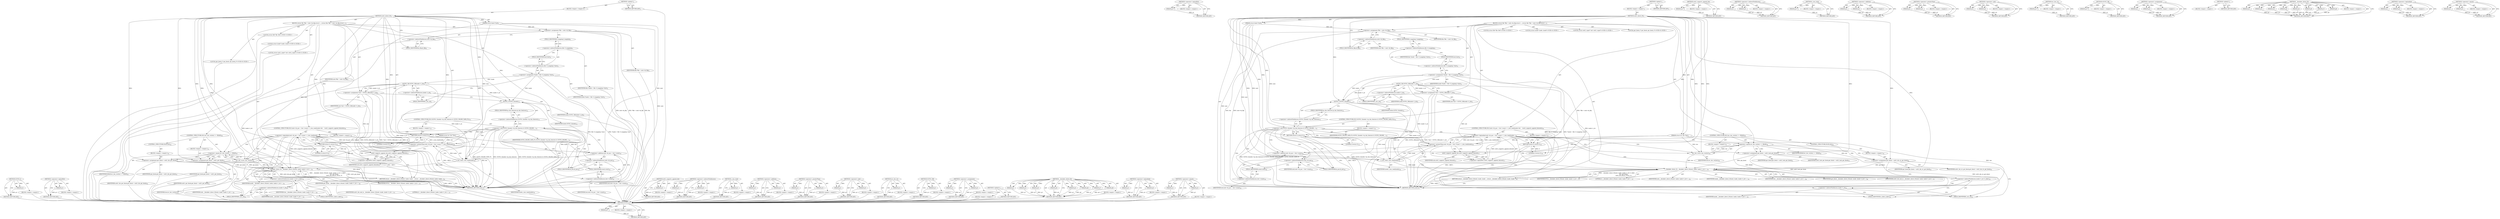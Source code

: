 digraph "&lt;operator&gt;.equals" {
vulnerable_140 [label=<(METHOD,OCFS2_I)>];
vulnerable_141 [label=<(PARAM,p1)>];
vulnerable_142 [label=<(BLOCK,&lt;empty&gt;,&lt;empty&gt;)>];
vulnerable_143 [label=<(METHOD_RETURN,ANY)>];
vulnerable_163 [label=<(METHOD,&lt;operator&gt;.logicalNot)>];
vulnerable_164 [label=<(PARAM,p1)>];
vulnerable_165 [label=<(BLOCK,&lt;empty&gt;,&lt;empty&gt;)>];
vulnerable_166 [label=<(METHOD_RETURN,ANY)>];
vulnerable_6 [label=<(METHOD,&lt;global&gt;)<SUB>1</SUB>>];
vulnerable_7 [label=<(BLOCK,&lt;empty&gt;,&lt;empty&gt;)<SUB>1</SUB>>];
vulnerable_8 [label=<(METHOD,ocfs2_direct_IO)<SUB>1</SUB>>];
vulnerable_9 [label=<(PARAM,struct kiocb *iocb)<SUB>1</SUB>>];
vulnerable_10 [label=<(PARAM,struct iov_iter *iter)<SUB>1</SUB>>];
vulnerable_11 [label=<(BLOCK,{
	struct file *file = iocb-&gt;ki_filp;
	struct i...,{
	struct file *file = iocb-&gt;ki_filp;
	struct i...)<SUB>2</SUB>>];
vulnerable_12 [label="<(LOCAL,struct file* file: file*)<SUB>3</SUB>>"];
vulnerable_13 [label=<(&lt;operator&gt;.assignment,*file = iocb-&gt;ki_filp)<SUB>3</SUB>>];
vulnerable_14 [label=<(IDENTIFIER,file,*file = iocb-&gt;ki_filp)<SUB>3</SUB>>];
vulnerable_15 [label=<(&lt;operator&gt;.indirectFieldAccess,iocb-&gt;ki_filp)<SUB>3</SUB>>];
vulnerable_16 [label=<(IDENTIFIER,iocb,*file = iocb-&gt;ki_filp)<SUB>3</SUB>>];
vulnerable_17 [label=<(FIELD_IDENTIFIER,ki_filp,ki_filp)<SUB>3</SUB>>];
vulnerable_18 [label="<(LOCAL,struct inode* inode: inode*)<SUB>4</SUB>>"];
vulnerable_19 [label=<(&lt;operator&gt;.assignment,*inode = file-&gt;f_mapping-&gt;host)<SUB>4</SUB>>];
vulnerable_20 [label=<(IDENTIFIER,inode,*inode = file-&gt;f_mapping-&gt;host)<SUB>4</SUB>>];
vulnerable_21 [label=<(&lt;operator&gt;.indirectFieldAccess,file-&gt;f_mapping-&gt;host)<SUB>4</SUB>>];
vulnerable_22 [label=<(&lt;operator&gt;.indirectFieldAccess,file-&gt;f_mapping)<SUB>4</SUB>>];
vulnerable_23 [label=<(IDENTIFIER,file,*inode = file-&gt;f_mapping-&gt;host)<SUB>4</SUB>>];
vulnerable_24 [label=<(FIELD_IDENTIFIER,f_mapping,f_mapping)<SUB>4</SUB>>];
vulnerable_25 [label=<(FIELD_IDENTIFIER,host,host)<SUB>4</SUB>>];
vulnerable_26 [label="<(LOCAL,struct ocfs2_super* osb: ocfs2_super*)<SUB>5</SUB>>"];
vulnerable_27 [label=<(&lt;operator&gt;.assignment,*osb = OCFS2_SB(inode-&gt;i_sb))<SUB>5</SUB>>];
vulnerable_28 [label=<(IDENTIFIER,osb,*osb = OCFS2_SB(inode-&gt;i_sb))<SUB>5</SUB>>];
vulnerable_29 [label=<(OCFS2_SB,OCFS2_SB(inode-&gt;i_sb))<SUB>5</SUB>>];
vulnerable_30 [label=<(&lt;operator&gt;.indirectFieldAccess,inode-&gt;i_sb)<SUB>5</SUB>>];
vulnerable_31 [label=<(IDENTIFIER,inode,OCFS2_SB(inode-&gt;i_sb))<SUB>5</SUB>>];
vulnerable_32 [label=<(FIELD_IDENTIFIER,i_sb,i_sb)<SUB>5</SUB>>];
vulnerable_33 [label="<(LOCAL,get_block_t* get_block: get_block_t*)<SUB>6</SUB>>"];
vulnerable_34 [label=<(CONTROL_STRUCTURE,IF,if (OCFS2_I(inode)-&gt;ip_dyn_features &amp; OCFS2_INLINE_DATA_FL))<SUB>12</SUB>>];
vulnerable_35 [label=<(&lt;operator&gt;.and,OCFS2_I(inode)-&gt;ip_dyn_features &amp; OCFS2_INLINE_...)<SUB>12</SUB>>];
vulnerable_36 [label=<(&lt;operator&gt;.indirectFieldAccess,OCFS2_I(inode)-&gt;ip_dyn_features)<SUB>12</SUB>>];
vulnerable_37 [label=<(OCFS2_I,OCFS2_I(inode))<SUB>12</SUB>>];
vulnerable_38 [label=<(IDENTIFIER,inode,OCFS2_I(inode))<SUB>12</SUB>>];
vulnerable_39 [label=<(FIELD_IDENTIFIER,ip_dyn_features,ip_dyn_features)<SUB>12</SUB>>];
vulnerable_40 [label=<(IDENTIFIER,OCFS2_INLINE_DATA_FL,OCFS2_I(inode)-&gt;ip_dyn_features &amp; OCFS2_INLINE_...)<SUB>12</SUB>>];
vulnerable_41 [label=<(BLOCK,&lt;empty&gt;,&lt;empty&gt;)<SUB>13</SUB>>];
vulnerable_42 [label=<(RETURN,return 0;,return 0;)<SUB>13</SUB>>];
vulnerable_43 [label=<(LITERAL,0,return 0;)<SUB>13</SUB>>];
vulnerable_44 [label=<(CONTROL_STRUCTURE,IF,if (iocb-&gt;ki_pos + iter-&gt;count &gt; i_size_read(inode) &amp;&amp;
	    !ocfs2_supports_append_dio(osb)))<SUB>16</SUB>>];
vulnerable_45 [label=<(&lt;operator&gt;.logicalAnd,iocb-&gt;ki_pos + iter-&gt;count &gt; i_size_read(inode)...)<SUB>16</SUB>>];
vulnerable_46 [label=<(&lt;operator&gt;.greaterThan,iocb-&gt;ki_pos + iter-&gt;count &gt; i_size_read(inode))<SUB>16</SUB>>];
vulnerable_47 [label=<(&lt;operator&gt;.addition,iocb-&gt;ki_pos + iter-&gt;count)<SUB>16</SUB>>];
vulnerable_48 [label=<(&lt;operator&gt;.indirectFieldAccess,iocb-&gt;ki_pos)<SUB>16</SUB>>];
vulnerable_49 [label=<(IDENTIFIER,iocb,iocb-&gt;ki_pos + iter-&gt;count)<SUB>16</SUB>>];
vulnerable_50 [label=<(FIELD_IDENTIFIER,ki_pos,ki_pos)<SUB>16</SUB>>];
vulnerable_51 [label=<(&lt;operator&gt;.indirectFieldAccess,iter-&gt;count)<SUB>16</SUB>>];
vulnerable_52 [label=<(IDENTIFIER,iter,iocb-&gt;ki_pos + iter-&gt;count)<SUB>16</SUB>>];
vulnerable_53 [label=<(FIELD_IDENTIFIER,count,count)<SUB>16</SUB>>];
vulnerable_54 [label=<(i_size_read,i_size_read(inode))<SUB>16</SUB>>];
vulnerable_55 [label=<(IDENTIFIER,inode,i_size_read(inode))<SUB>16</SUB>>];
vulnerable_56 [label=<(&lt;operator&gt;.logicalNot,!ocfs2_supports_append_dio(osb))<SUB>17</SUB>>];
vulnerable_57 [label=<(ocfs2_supports_append_dio,ocfs2_supports_append_dio(osb))<SUB>17</SUB>>];
vulnerable_58 [label=<(IDENTIFIER,osb,ocfs2_supports_append_dio(osb))<SUB>17</SUB>>];
vulnerable_59 [label=<(BLOCK,&lt;empty&gt;,&lt;empty&gt;)<SUB>18</SUB>>];
vulnerable_60 [label=<(RETURN,return 0;,return 0;)<SUB>18</SUB>>];
vulnerable_61 [label=<(LITERAL,0,return 0;)<SUB>18</SUB>>];
vulnerable_62 [label=<(CONTROL_STRUCTURE,IF,if (iov_iter_rw(iter) == READ))<SUB>20</SUB>>];
vulnerable_63 [label=<(&lt;operator&gt;.equals,iov_iter_rw(iter) == READ)<SUB>20</SUB>>];
vulnerable_64 [label=<(iov_iter_rw,iov_iter_rw(iter))<SUB>20</SUB>>];
vulnerable_65 [label=<(IDENTIFIER,iter,iov_iter_rw(iter))<SUB>20</SUB>>];
vulnerable_66 [label=<(IDENTIFIER,READ,iov_iter_rw(iter) == READ)<SUB>20</SUB>>];
vulnerable_67 [label=<(BLOCK,&lt;empty&gt;,&lt;empty&gt;)<SUB>21</SUB>>];
vulnerable_68 [label=<(&lt;operator&gt;.assignment,get_block = ocfs2_get_block)<SUB>21</SUB>>];
vulnerable_69 [label=<(IDENTIFIER,get_block,get_block = ocfs2_get_block)<SUB>21</SUB>>];
vulnerable_70 [label=<(IDENTIFIER,ocfs2_get_block,get_block = ocfs2_get_block)<SUB>21</SUB>>];
vulnerable_71 [label=<(CONTROL_STRUCTURE,ELSE,else)<SUB>23</SUB>>];
vulnerable_72 [label=<(BLOCK,&lt;empty&gt;,&lt;empty&gt;)<SUB>23</SUB>>];
vulnerable_73 [label=<(&lt;operator&gt;.assignment,get_block = ocfs2_dio_get_block)<SUB>23</SUB>>];
vulnerable_74 [label=<(IDENTIFIER,get_block,get_block = ocfs2_dio_get_block)<SUB>23</SUB>>];
vulnerable_75 [label=<(IDENTIFIER,ocfs2_dio_get_block,get_block = ocfs2_dio_get_block)<SUB>23</SUB>>];
vulnerable_76 [label=<(RETURN,return __blockdev_direct_IO(iocb, inode, inode-...,return __blockdev_direct_IO(iocb, inode, inode-...)<SUB>25</SUB>>];
vulnerable_77 [label=<(__blockdev_direct_IO,__blockdev_direct_IO(iocb, inode, inode-&gt;i_sb-&gt;...)<SUB>25</SUB>>];
vulnerable_78 [label=<(IDENTIFIER,iocb,__blockdev_direct_IO(iocb, inode, inode-&gt;i_sb-&gt;...)<SUB>25</SUB>>];
vulnerable_79 [label=<(IDENTIFIER,inode,__blockdev_direct_IO(iocb, inode, inode-&gt;i_sb-&gt;...)<SUB>25</SUB>>];
vulnerable_80 [label=<(&lt;operator&gt;.indirectFieldAccess,inode-&gt;i_sb-&gt;s_bdev)<SUB>25</SUB>>];
vulnerable_81 [label=<(&lt;operator&gt;.indirectFieldAccess,inode-&gt;i_sb)<SUB>25</SUB>>];
vulnerable_82 [label=<(IDENTIFIER,inode,__blockdev_direct_IO(iocb, inode, inode-&gt;i_sb-&gt;...)<SUB>25</SUB>>];
vulnerable_83 [label=<(FIELD_IDENTIFIER,i_sb,i_sb)<SUB>25</SUB>>];
vulnerable_84 [label=<(FIELD_IDENTIFIER,s_bdev,s_bdev)<SUB>25</SUB>>];
vulnerable_85 [label=<(IDENTIFIER,iter,__blockdev_direct_IO(iocb, inode, inode-&gt;i_sb-&gt;...)<SUB>26</SUB>>];
vulnerable_86 [label=<(IDENTIFIER,get_block,__blockdev_direct_IO(iocb, inode, inode-&gt;i_sb-&gt;...)<SUB>26</SUB>>];
vulnerable_87 [label=<(IDENTIFIER,ocfs2_dio_end_io,__blockdev_direct_IO(iocb, inode, inode-&gt;i_sb-&gt;...)<SUB>27</SUB>>];
vulnerable_88 [label=<(IDENTIFIER,NULL,__blockdev_direct_IO(iocb, inode, inode-&gt;i_sb-&gt;...)<SUB>27</SUB>>];
vulnerable_89 [label=<(LITERAL,0,__blockdev_direct_IO(iocb, inode, inode-&gt;i_sb-&gt;...)<SUB>27</SUB>>];
vulnerable_90 [label=<(METHOD_RETURN,ssize_t)<SUB>1</SUB>>];
vulnerable_92 [label=<(METHOD_RETURN,ANY)<SUB>1</SUB>>];
vulnerable_167 [label=<(METHOD,ocfs2_supports_append_dio)>];
vulnerable_168 [label=<(PARAM,p1)>];
vulnerable_169 [label=<(BLOCK,&lt;empty&gt;,&lt;empty&gt;)>];
vulnerable_170 [label=<(METHOD_RETURN,ANY)>];
vulnerable_126 [label=<(METHOD,&lt;operator&gt;.indirectFieldAccess)>];
vulnerable_127 [label=<(PARAM,p1)>];
vulnerable_128 [label=<(PARAM,p2)>];
vulnerable_129 [label=<(BLOCK,&lt;empty&gt;,&lt;empty&gt;)>];
vulnerable_130 [label=<(METHOD_RETURN,ANY)>];
vulnerable_159 [label=<(METHOD,i_size_read)>];
vulnerable_160 [label=<(PARAM,p1)>];
vulnerable_161 [label=<(BLOCK,&lt;empty&gt;,&lt;empty&gt;)>];
vulnerable_162 [label=<(METHOD_RETURN,ANY)>];
vulnerable_154 [label=<(METHOD,&lt;operator&gt;.addition)>];
vulnerable_155 [label=<(PARAM,p1)>];
vulnerable_156 [label=<(PARAM,p2)>];
vulnerable_157 [label=<(BLOCK,&lt;empty&gt;,&lt;empty&gt;)>];
vulnerable_158 [label=<(METHOD_RETURN,ANY)>];
vulnerable_149 [label=<(METHOD,&lt;operator&gt;.greaterThan)>];
vulnerable_150 [label=<(PARAM,p1)>];
vulnerable_151 [label=<(PARAM,p2)>];
vulnerable_152 [label=<(BLOCK,&lt;empty&gt;,&lt;empty&gt;)>];
vulnerable_153 [label=<(METHOD_RETURN,ANY)>];
vulnerable_135 [label=<(METHOD,&lt;operator&gt;.and)>];
vulnerable_136 [label=<(PARAM,p1)>];
vulnerable_137 [label=<(PARAM,p2)>];
vulnerable_138 [label=<(BLOCK,&lt;empty&gt;,&lt;empty&gt;)>];
vulnerable_139 [label=<(METHOD_RETURN,ANY)>];
vulnerable_176 [label=<(METHOD,iov_iter_rw)>];
vulnerable_177 [label=<(PARAM,p1)>];
vulnerable_178 [label=<(BLOCK,&lt;empty&gt;,&lt;empty&gt;)>];
vulnerable_179 [label=<(METHOD_RETURN,ANY)>];
vulnerable_131 [label=<(METHOD,OCFS2_SB)>];
vulnerable_132 [label=<(PARAM,p1)>];
vulnerable_133 [label=<(BLOCK,&lt;empty&gt;,&lt;empty&gt;)>];
vulnerable_134 [label=<(METHOD_RETURN,ANY)>];
vulnerable_121 [label=<(METHOD,&lt;operator&gt;.assignment)>];
vulnerable_122 [label=<(PARAM,p1)>];
vulnerable_123 [label=<(PARAM,p2)>];
vulnerable_124 [label=<(BLOCK,&lt;empty&gt;,&lt;empty&gt;)>];
vulnerable_125 [label=<(METHOD_RETURN,ANY)>];
vulnerable_115 [label=<(METHOD,&lt;global&gt;)<SUB>1</SUB>>];
vulnerable_116 [label=<(BLOCK,&lt;empty&gt;,&lt;empty&gt;)>];
vulnerable_117 [label=<(METHOD_RETURN,ANY)>];
vulnerable_180 [label=<(METHOD,__blockdev_direct_IO)>];
vulnerable_181 [label=<(PARAM,p1)>];
vulnerable_182 [label=<(PARAM,p2)>];
vulnerable_183 [label=<(PARAM,p3)>];
vulnerable_184 [label=<(PARAM,p4)>];
vulnerable_185 [label=<(PARAM,p5)>];
vulnerable_186 [label=<(PARAM,p6)>];
vulnerable_187 [label=<(PARAM,p7)>];
vulnerable_188 [label=<(PARAM,p8)>];
vulnerable_189 [label=<(BLOCK,&lt;empty&gt;,&lt;empty&gt;)>];
vulnerable_190 [label=<(METHOD_RETURN,ANY)>];
vulnerable_144 [label=<(METHOD,&lt;operator&gt;.logicalAnd)>];
vulnerable_145 [label=<(PARAM,p1)>];
vulnerable_146 [label=<(PARAM,p2)>];
vulnerable_147 [label=<(BLOCK,&lt;empty&gt;,&lt;empty&gt;)>];
vulnerable_148 [label=<(METHOD_RETURN,ANY)>];
vulnerable_171 [label=<(METHOD,&lt;operator&gt;.equals)>];
vulnerable_172 [label=<(PARAM,p1)>];
vulnerable_173 [label=<(PARAM,p2)>];
vulnerable_174 [label=<(BLOCK,&lt;empty&gt;,&lt;empty&gt;)>];
vulnerable_175 [label=<(METHOD_RETURN,ANY)>];
fixed_140 [label=<(METHOD,OCFS2_I)>];
fixed_141 [label=<(PARAM,p1)>];
fixed_142 [label=<(BLOCK,&lt;empty&gt;,&lt;empty&gt;)>];
fixed_143 [label=<(METHOD_RETURN,ANY)>];
fixed_163 [label=<(METHOD,&lt;operator&gt;.logicalNot)>];
fixed_164 [label=<(PARAM,p1)>];
fixed_165 [label=<(BLOCK,&lt;empty&gt;,&lt;empty&gt;)>];
fixed_166 [label=<(METHOD_RETURN,ANY)>];
fixed_6 [label=<(METHOD,&lt;global&gt;)<SUB>1</SUB>>];
fixed_7 [label=<(BLOCK,&lt;empty&gt;,&lt;empty&gt;)<SUB>1</SUB>>];
fixed_8 [label=<(METHOD,ocfs2_direct_IO)<SUB>1</SUB>>];
fixed_9 [label=<(PARAM,struct kiocb *iocb)<SUB>1</SUB>>];
fixed_10 [label=<(PARAM,struct iov_iter *iter)<SUB>1</SUB>>];
fixed_11 [label=<(BLOCK,{
	struct file *file = iocb-&gt;ki_filp;
	struct i...,{
	struct file *file = iocb-&gt;ki_filp;
	struct i...)<SUB>2</SUB>>];
fixed_12 [label="<(LOCAL,struct file* file: file*)<SUB>3</SUB>>"];
fixed_13 [label=<(&lt;operator&gt;.assignment,*file = iocb-&gt;ki_filp)<SUB>3</SUB>>];
fixed_14 [label=<(IDENTIFIER,file,*file = iocb-&gt;ki_filp)<SUB>3</SUB>>];
fixed_15 [label=<(&lt;operator&gt;.indirectFieldAccess,iocb-&gt;ki_filp)<SUB>3</SUB>>];
fixed_16 [label=<(IDENTIFIER,iocb,*file = iocb-&gt;ki_filp)<SUB>3</SUB>>];
fixed_17 [label=<(FIELD_IDENTIFIER,ki_filp,ki_filp)<SUB>3</SUB>>];
fixed_18 [label="<(LOCAL,struct inode* inode: inode*)<SUB>4</SUB>>"];
fixed_19 [label=<(&lt;operator&gt;.assignment,*inode = file-&gt;f_mapping-&gt;host)<SUB>4</SUB>>];
fixed_20 [label=<(IDENTIFIER,inode,*inode = file-&gt;f_mapping-&gt;host)<SUB>4</SUB>>];
fixed_21 [label=<(&lt;operator&gt;.indirectFieldAccess,file-&gt;f_mapping-&gt;host)<SUB>4</SUB>>];
fixed_22 [label=<(&lt;operator&gt;.indirectFieldAccess,file-&gt;f_mapping)<SUB>4</SUB>>];
fixed_23 [label=<(IDENTIFIER,file,*inode = file-&gt;f_mapping-&gt;host)<SUB>4</SUB>>];
fixed_24 [label=<(FIELD_IDENTIFIER,f_mapping,f_mapping)<SUB>4</SUB>>];
fixed_25 [label=<(FIELD_IDENTIFIER,host,host)<SUB>4</SUB>>];
fixed_26 [label="<(LOCAL,struct ocfs2_super* osb: ocfs2_super*)<SUB>5</SUB>>"];
fixed_27 [label=<(&lt;operator&gt;.assignment,*osb = OCFS2_SB(inode-&gt;i_sb))<SUB>5</SUB>>];
fixed_28 [label=<(IDENTIFIER,osb,*osb = OCFS2_SB(inode-&gt;i_sb))<SUB>5</SUB>>];
fixed_29 [label=<(OCFS2_SB,OCFS2_SB(inode-&gt;i_sb))<SUB>5</SUB>>];
fixed_30 [label=<(&lt;operator&gt;.indirectFieldAccess,inode-&gt;i_sb)<SUB>5</SUB>>];
fixed_31 [label=<(IDENTIFIER,inode,OCFS2_SB(inode-&gt;i_sb))<SUB>5</SUB>>];
fixed_32 [label=<(FIELD_IDENTIFIER,i_sb,i_sb)<SUB>5</SUB>>];
fixed_33 [label="<(LOCAL,get_block_t* get_block: get_block_t*)<SUB>6</SUB>>"];
fixed_34 [label=<(CONTROL_STRUCTURE,IF,if (OCFS2_I(inode)-&gt;ip_dyn_features &amp; OCFS2_INLINE_DATA_FL))<SUB>12</SUB>>];
fixed_35 [label=<(&lt;operator&gt;.and,OCFS2_I(inode)-&gt;ip_dyn_features &amp; OCFS2_INLINE_...)<SUB>12</SUB>>];
fixed_36 [label=<(&lt;operator&gt;.indirectFieldAccess,OCFS2_I(inode)-&gt;ip_dyn_features)<SUB>12</SUB>>];
fixed_37 [label=<(OCFS2_I,OCFS2_I(inode))<SUB>12</SUB>>];
fixed_38 [label=<(IDENTIFIER,inode,OCFS2_I(inode))<SUB>12</SUB>>];
fixed_39 [label=<(FIELD_IDENTIFIER,ip_dyn_features,ip_dyn_features)<SUB>12</SUB>>];
fixed_40 [label=<(IDENTIFIER,OCFS2_INLINE_DATA_FL,OCFS2_I(inode)-&gt;ip_dyn_features &amp; OCFS2_INLINE_...)<SUB>12</SUB>>];
fixed_41 [label=<(BLOCK,&lt;empty&gt;,&lt;empty&gt;)<SUB>13</SUB>>];
fixed_42 [label=<(RETURN,return 0;,return 0;)<SUB>13</SUB>>];
fixed_43 [label=<(LITERAL,0,return 0;)<SUB>13</SUB>>];
fixed_44 [label=<(CONTROL_STRUCTURE,IF,if (iocb-&gt;ki_pos + iter-&gt;count &gt; i_size_read(inode) &amp;&amp;
	    !ocfs2_supports_append_dio(osb)))<SUB>16</SUB>>];
fixed_45 [label=<(&lt;operator&gt;.logicalAnd,iocb-&gt;ki_pos + iter-&gt;count &gt; i_size_read(inode)...)<SUB>16</SUB>>];
fixed_46 [label=<(&lt;operator&gt;.greaterThan,iocb-&gt;ki_pos + iter-&gt;count &gt; i_size_read(inode))<SUB>16</SUB>>];
fixed_47 [label=<(&lt;operator&gt;.addition,iocb-&gt;ki_pos + iter-&gt;count)<SUB>16</SUB>>];
fixed_48 [label=<(&lt;operator&gt;.indirectFieldAccess,iocb-&gt;ki_pos)<SUB>16</SUB>>];
fixed_49 [label=<(IDENTIFIER,iocb,iocb-&gt;ki_pos + iter-&gt;count)<SUB>16</SUB>>];
fixed_50 [label=<(FIELD_IDENTIFIER,ki_pos,ki_pos)<SUB>16</SUB>>];
fixed_51 [label=<(&lt;operator&gt;.indirectFieldAccess,iter-&gt;count)<SUB>16</SUB>>];
fixed_52 [label=<(IDENTIFIER,iter,iocb-&gt;ki_pos + iter-&gt;count)<SUB>16</SUB>>];
fixed_53 [label=<(FIELD_IDENTIFIER,count,count)<SUB>16</SUB>>];
fixed_54 [label=<(i_size_read,i_size_read(inode))<SUB>16</SUB>>];
fixed_55 [label=<(IDENTIFIER,inode,i_size_read(inode))<SUB>16</SUB>>];
fixed_56 [label=<(&lt;operator&gt;.logicalNot,!ocfs2_supports_append_dio(osb))<SUB>17</SUB>>];
fixed_57 [label=<(ocfs2_supports_append_dio,ocfs2_supports_append_dio(osb))<SUB>17</SUB>>];
fixed_58 [label=<(IDENTIFIER,osb,ocfs2_supports_append_dio(osb))<SUB>17</SUB>>];
fixed_59 [label=<(BLOCK,&lt;empty&gt;,&lt;empty&gt;)<SUB>18</SUB>>];
fixed_60 [label=<(RETURN,return 0;,return 0;)<SUB>18</SUB>>];
fixed_61 [label=<(LITERAL,0,return 0;)<SUB>18</SUB>>];
fixed_62 [label=<(CONTROL_STRUCTURE,IF,if (iov_iter_rw(iter) == READ))<SUB>20</SUB>>];
fixed_63 [label=<(&lt;operator&gt;.equals,iov_iter_rw(iter) == READ)<SUB>20</SUB>>];
fixed_64 [label=<(iov_iter_rw,iov_iter_rw(iter))<SUB>20</SUB>>];
fixed_65 [label=<(IDENTIFIER,iter,iov_iter_rw(iter))<SUB>20</SUB>>];
fixed_66 [label=<(IDENTIFIER,READ,iov_iter_rw(iter) == READ)<SUB>20</SUB>>];
fixed_67 [label=<(BLOCK,&lt;empty&gt;,&lt;empty&gt;)<SUB>21</SUB>>];
fixed_68 [label=<(&lt;operator&gt;.assignment,get_block = ocfs2_lock_get_block)<SUB>21</SUB>>];
fixed_69 [label=<(IDENTIFIER,get_block,get_block = ocfs2_lock_get_block)<SUB>21</SUB>>];
fixed_70 [label=<(IDENTIFIER,ocfs2_lock_get_block,get_block = ocfs2_lock_get_block)<SUB>21</SUB>>];
fixed_71 [label=<(CONTROL_STRUCTURE,ELSE,else)<SUB>23</SUB>>];
fixed_72 [label=<(BLOCK,&lt;empty&gt;,&lt;empty&gt;)<SUB>23</SUB>>];
fixed_73 [label=<(&lt;operator&gt;.assignment,get_block = ocfs2_dio_wr_get_block)<SUB>23</SUB>>];
fixed_74 [label=<(IDENTIFIER,get_block,get_block = ocfs2_dio_wr_get_block)<SUB>23</SUB>>];
fixed_75 [label=<(IDENTIFIER,ocfs2_dio_wr_get_block,get_block = ocfs2_dio_wr_get_block)<SUB>23</SUB>>];
fixed_76 [label=<(RETURN,return __blockdev_direct_IO(iocb, inode, inode-...,return __blockdev_direct_IO(iocb, inode, inode-...)<SUB>25</SUB>>];
fixed_77 [label=<(__blockdev_direct_IO,__blockdev_direct_IO(iocb, inode, inode-&gt;i_sb-&gt;...)<SUB>25</SUB>>];
fixed_78 [label=<(IDENTIFIER,iocb,__blockdev_direct_IO(iocb, inode, inode-&gt;i_sb-&gt;...)<SUB>25</SUB>>];
fixed_79 [label=<(IDENTIFIER,inode,__blockdev_direct_IO(iocb, inode, inode-&gt;i_sb-&gt;...)<SUB>25</SUB>>];
fixed_80 [label=<(&lt;operator&gt;.indirectFieldAccess,inode-&gt;i_sb-&gt;s_bdev)<SUB>25</SUB>>];
fixed_81 [label=<(&lt;operator&gt;.indirectFieldAccess,inode-&gt;i_sb)<SUB>25</SUB>>];
fixed_82 [label=<(IDENTIFIER,inode,__blockdev_direct_IO(iocb, inode, inode-&gt;i_sb-&gt;...)<SUB>25</SUB>>];
fixed_83 [label=<(FIELD_IDENTIFIER,i_sb,i_sb)<SUB>25</SUB>>];
fixed_84 [label=<(FIELD_IDENTIFIER,s_bdev,s_bdev)<SUB>25</SUB>>];
fixed_85 [label=<(IDENTIFIER,iter,__blockdev_direct_IO(iocb, inode, inode-&gt;i_sb-&gt;...)<SUB>26</SUB>>];
fixed_86 [label=<(IDENTIFIER,get_block,__blockdev_direct_IO(iocb, inode, inode-&gt;i_sb-&gt;...)<SUB>26</SUB>>];
fixed_87 [label=<(IDENTIFIER,ocfs2_dio_end_io,__blockdev_direct_IO(iocb, inode, inode-&gt;i_sb-&gt;...)<SUB>27</SUB>>];
fixed_88 [label=<(IDENTIFIER,NULL,__blockdev_direct_IO(iocb, inode, inode-&gt;i_sb-&gt;...)<SUB>27</SUB>>];
fixed_89 [label=<(LITERAL,0,__blockdev_direct_IO(iocb, inode, inode-&gt;i_sb-&gt;...)<SUB>27</SUB>>];
fixed_90 [label=<(METHOD_RETURN,ssize_t)<SUB>1</SUB>>];
fixed_92 [label=<(METHOD_RETURN,ANY)<SUB>1</SUB>>];
fixed_167 [label=<(METHOD,ocfs2_supports_append_dio)>];
fixed_168 [label=<(PARAM,p1)>];
fixed_169 [label=<(BLOCK,&lt;empty&gt;,&lt;empty&gt;)>];
fixed_170 [label=<(METHOD_RETURN,ANY)>];
fixed_126 [label=<(METHOD,&lt;operator&gt;.indirectFieldAccess)>];
fixed_127 [label=<(PARAM,p1)>];
fixed_128 [label=<(PARAM,p2)>];
fixed_129 [label=<(BLOCK,&lt;empty&gt;,&lt;empty&gt;)>];
fixed_130 [label=<(METHOD_RETURN,ANY)>];
fixed_159 [label=<(METHOD,i_size_read)>];
fixed_160 [label=<(PARAM,p1)>];
fixed_161 [label=<(BLOCK,&lt;empty&gt;,&lt;empty&gt;)>];
fixed_162 [label=<(METHOD_RETURN,ANY)>];
fixed_154 [label=<(METHOD,&lt;operator&gt;.addition)>];
fixed_155 [label=<(PARAM,p1)>];
fixed_156 [label=<(PARAM,p2)>];
fixed_157 [label=<(BLOCK,&lt;empty&gt;,&lt;empty&gt;)>];
fixed_158 [label=<(METHOD_RETURN,ANY)>];
fixed_149 [label=<(METHOD,&lt;operator&gt;.greaterThan)>];
fixed_150 [label=<(PARAM,p1)>];
fixed_151 [label=<(PARAM,p2)>];
fixed_152 [label=<(BLOCK,&lt;empty&gt;,&lt;empty&gt;)>];
fixed_153 [label=<(METHOD_RETURN,ANY)>];
fixed_135 [label=<(METHOD,&lt;operator&gt;.and)>];
fixed_136 [label=<(PARAM,p1)>];
fixed_137 [label=<(PARAM,p2)>];
fixed_138 [label=<(BLOCK,&lt;empty&gt;,&lt;empty&gt;)>];
fixed_139 [label=<(METHOD_RETURN,ANY)>];
fixed_176 [label=<(METHOD,iov_iter_rw)>];
fixed_177 [label=<(PARAM,p1)>];
fixed_178 [label=<(BLOCK,&lt;empty&gt;,&lt;empty&gt;)>];
fixed_179 [label=<(METHOD_RETURN,ANY)>];
fixed_131 [label=<(METHOD,OCFS2_SB)>];
fixed_132 [label=<(PARAM,p1)>];
fixed_133 [label=<(BLOCK,&lt;empty&gt;,&lt;empty&gt;)>];
fixed_134 [label=<(METHOD_RETURN,ANY)>];
fixed_121 [label=<(METHOD,&lt;operator&gt;.assignment)>];
fixed_122 [label=<(PARAM,p1)>];
fixed_123 [label=<(PARAM,p2)>];
fixed_124 [label=<(BLOCK,&lt;empty&gt;,&lt;empty&gt;)>];
fixed_125 [label=<(METHOD_RETURN,ANY)>];
fixed_115 [label=<(METHOD,&lt;global&gt;)<SUB>1</SUB>>];
fixed_116 [label=<(BLOCK,&lt;empty&gt;,&lt;empty&gt;)>];
fixed_117 [label=<(METHOD_RETURN,ANY)>];
fixed_180 [label=<(METHOD,__blockdev_direct_IO)>];
fixed_181 [label=<(PARAM,p1)>];
fixed_182 [label=<(PARAM,p2)>];
fixed_183 [label=<(PARAM,p3)>];
fixed_184 [label=<(PARAM,p4)>];
fixed_185 [label=<(PARAM,p5)>];
fixed_186 [label=<(PARAM,p6)>];
fixed_187 [label=<(PARAM,p7)>];
fixed_188 [label=<(PARAM,p8)>];
fixed_189 [label=<(BLOCK,&lt;empty&gt;,&lt;empty&gt;)>];
fixed_190 [label=<(METHOD_RETURN,ANY)>];
fixed_144 [label=<(METHOD,&lt;operator&gt;.logicalAnd)>];
fixed_145 [label=<(PARAM,p1)>];
fixed_146 [label=<(PARAM,p2)>];
fixed_147 [label=<(BLOCK,&lt;empty&gt;,&lt;empty&gt;)>];
fixed_148 [label=<(METHOD_RETURN,ANY)>];
fixed_171 [label=<(METHOD,&lt;operator&gt;.equals)>];
fixed_172 [label=<(PARAM,p1)>];
fixed_173 [label=<(PARAM,p2)>];
fixed_174 [label=<(BLOCK,&lt;empty&gt;,&lt;empty&gt;)>];
fixed_175 [label=<(METHOD_RETURN,ANY)>];
vulnerable_140 -> vulnerable_141  [key=0, label="AST: "];
vulnerable_140 -> vulnerable_141  [key=1, label="DDG: "];
vulnerable_140 -> vulnerable_142  [key=0, label="AST: "];
vulnerable_140 -> vulnerable_143  [key=0, label="AST: "];
vulnerable_140 -> vulnerable_143  [key=1, label="CFG: "];
vulnerable_141 -> vulnerable_143  [key=0, label="DDG: p1"];
vulnerable_142 -> fixed_140  [key=0];
vulnerable_143 -> fixed_140  [key=0];
vulnerable_163 -> vulnerable_164  [key=0, label="AST: "];
vulnerable_163 -> vulnerable_164  [key=1, label="DDG: "];
vulnerable_163 -> vulnerable_165  [key=0, label="AST: "];
vulnerable_163 -> vulnerable_166  [key=0, label="AST: "];
vulnerable_163 -> vulnerable_166  [key=1, label="CFG: "];
vulnerable_164 -> vulnerable_166  [key=0, label="DDG: p1"];
vulnerable_165 -> fixed_140  [key=0];
vulnerable_166 -> fixed_140  [key=0];
vulnerable_6 -> vulnerable_7  [key=0, label="AST: "];
vulnerable_6 -> vulnerable_92  [key=0, label="AST: "];
vulnerable_6 -> vulnerable_92  [key=1, label="CFG: "];
vulnerable_7 -> vulnerable_8  [key=0, label="AST: "];
vulnerable_8 -> vulnerable_9  [key=0, label="AST: "];
vulnerable_8 -> vulnerable_9  [key=1, label="DDG: "];
vulnerable_8 -> vulnerable_10  [key=0, label="AST: "];
vulnerable_8 -> vulnerable_10  [key=1, label="DDG: "];
vulnerable_8 -> vulnerable_11  [key=0, label="AST: "];
vulnerable_8 -> vulnerable_90  [key=0, label="AST: "];
vulnerable_8 -> vulnerable_17  [key=0, label="CFG: "];
vulnerable_8 -> vulnerable_35  [key=0, label="DDG: "];
vulnerable_8 -> vulnerable_42  [key=0, label="DDG: "];
vulnerable_8 -> vulnerable_60  [key=0, label="DDG: "];
vulnerable_8 -> vulnerable_63  [key=0, label="DDG: "];
vulnerable_8 -> vulnerable_68  [key=0, label="DDG: "];
vulnerable_8 -> vulnerable_77  [key=0, label="DDG: "];
vulnerable_8 -> vulnerable_43  [key=0, label="DDG: "];
vulnerable_8 -> vulnerable_61  [key=0, label="DDG: "];
vulnerable_8 -> vulnerable_64  [key=0, label="DDG: "];
vulnerable_8 -> vulnerable_73  [key=0, label="DDG: "];
vulnerable_8 -> vulnerable_37  [key=0, label="DDG: "];
vulnerable_8 -> vulnerable_54  [key=0, label="DDG: "];
vulnerable_8 -> vulnerable_57  [key=0, label="DDG: "];
vulnerable_9 -> vulnerable_90  [key=0, label="DDG: iocb"];
vulnerable_9 -> vulnerable_13  [key=0, label="DDG: iocb"];
vulnerable_9 -> vulnerable_77  [key=0, label="DDG: iocb"];
vulnerable_9 -> vulnerable_46  [key=0, label="DDG: iocb"];
vulnerable_9 -> vulnerable_47  [key=0, label="DDG: iocb"];
vulnerable_10 -> vulnerable_90  [key=0, label="DDG: iter"];
vulnerable_10 -> vulnerable_77  [key=0, label="DDG: iter"];
vulnerable_10 -> vulnerable_46  [key=0, label="DDG: iter"];
vulnerable_10 -> vulnerable_64  [key=0, label="DDG: iter"];
vulnerable_10 -> vulnerable_47  [key=0, label="DDG: iter"];
vulnerable_11 -> vulnerable_12  [key=0, label="AST: "];
vulnerable_11 -> vulnerable_13  [key=0, label="AST: "];
vulnerable_11 -> vulnerable_18  [key=0, label="AST: "];
vulnerable_11 -> vulnerable_19  [key=0, label="AST: "];
vulnerable_11 -> vulnerable_26  [key=0, label="AST: "];
vulnerable_11 -> vulnerable_27  [key=0, label="AST: "];
vulnerable_11 -> vulnerable_33  [key=0, label="AST: "];
vulnerable_11 -> vulnerable_34  [key=0, label="AST: "];
vulnerable_11 -> vulnerable_44  [key=0, label="AST: "];
vulnerable_11 -> vulnerable_62  [key=0, label="AST: "];
vulnerable_11 -> vulnerable_76  [key=0, label="AST: "];
vulnerable_12 -> fixed_140  [key=0];
vulnerable_13 -> vulnerable_14  [key=0, label="AST: "];
vulnerable_13 -> vulnerable_15  [key=0, label="AST: "];
vulnerable_13 -> vulnerable_24  [key=0, label="CFG: "];
vulnerable_13 -> vulnerable_90  [key=0, label="DDG: file"];
vulnerable_13 -> vulnerable_90  [key=1, label="DDG: iocb-&gt;ki_filp"];
vulnerable_13 -> vulnerable_90  [key=2, label="DDG: *file = iocb-&gt;ki_filp"];
vulnerable_14 -> fixed_140  [key=0];
vulnerable_15 -> vulnerable_16  [key=0, label="AST: "];
vulnerable_15 -> vulnerable_17  [key=0, label="AST: "];
vulnerable_15 -> vulnerable_13  [key=0, label="CFG: "];
vulnerable_16 -> fixed_140  [key=0];
vulnerable_17 -> vulnerable_15  [key=0, label="CFG: "];
vulnerable_18 -> fixed_140  [key=0];
vulnerable_19 -> vulnerable_20  [key=0, label="AST: "];
vulnerable_19 -> vulnerable_21  [key=0, label="AST: "];
vulnerable_19 -> vulnerable_32  [key=0, label="CFG: "];
vulnerable_19 -> vulnerable_90  [key=0, label="DDG: file-&gt;f_mapping-&gt;host"];
vulnerable_19 -> vulnerable_90  [key=1, label="DDG: *inode = file-&gt;f_mapping-&gt;host"];
vulnerable_19 -> vulnerable_29  [key=0, label="DDG: inode"];
vulnerable_19 -> vulnerable_37  [key=0, label="DDG: inode"];
vulnerable_20 -> fixed_140  [key=0];
vulnerable_21 -> vulnerable_22  [key=0, label="AST: "];
vulnerable_21 -> vulnerable_25  [key=0, label="AST: "];
vulnerable_21 -> vulnerable_19  [key=0, label="CFG: "];
vulnerable_22 -> vulnerable_23  [key=0, label="AST: "];
vulnerable_22 -> vulnerable_24  [key=0, label="AST: "];
vulnerable_22 -> vulnerable_25  [key=0, label="CFG: "];
vulnerable_23 -> fixed_140  [key=0];
vulnerable_24 -> vulnerable_22  [key=0, label="CFG: "];
vulnerable_25 -> vulnerable_21  [key=0, label="CFG: "];
vulnerable_26 -> fixed_140  [key=0];
vulnerable_27 -> vulnerable_28  [key=0, label="AST: "];
vulnerable_27 -> vulnerable_29  [key=0, label="AST: "];
vulnerable_27 -> vulnerable_37  [key=0, label="CFG: "];
vulnerable_27 -> vulnerable_90  [key=0, label="DDG: osb"];
vulnerable_27 -> vulnerable_90  [key=1, label="DDG: OCFS2_SB(inode-&gt;i_sb)"];
vulnerable_27 -> vulnerable_90  [key=2, label="DDG: *osb = OCFS2_SB(inode-&gt;i_sb)"];
vulnerable_27 -> vulnerable_57  [key=0, label="DDG: osb"];
vulnerable_28 -> fixed_140  [key=0];
vulnerable_29 -> vulnerable_30  [key=0, label="AST: "];
vulnerable_29 -> vulnerable_27  [key=0, label="CFG: "];
vulnerable_29 -> vulnerable_27  [key=1, label="DDG: inode-&gt;i_sb"];
vulnerable_29 -> vulnerable_90  [key=0, label="DDG: inode-&gt;i_sb"];
vulnerable_29 -> vulnerable_77  [key=0, label="DDG: inode-&gt;i_sb"];
vulnerable_29 -> vulnerable_37  [key=0, label="DDG: inode-&gt;i_sb"];
vulnerable_29 -> vulnerable_54  [key=0, label="DDG: inode-&gt;i_sb"];
vulnerable_30 -> vulnerable_31  [key=0, label="AST: "];
vulnerable_30 -> vulnerable_32  [key=0, label="AST: "];
vulnerable_30 -> vulnerable_29  [key=0, label="CFG: "];
vulnerable_31 -> fixed_140  [key=0];
vulnerable_32 -> vulnerable_30  [key=0, label="CFG: "];
vulnerable_33 -> fixed_140  [key=0];
vulnerable_34 -> vulnerable_35  [key=0, label="AST: "];
vulnerable_34 -> vulnerable_41  [key=0, label="AST: "];
vulnerable_35 -> vulnerable_36  [key=0, label="AST: "];
vulnerable_35 -> vulnerable_40  [key=0, label="AST: "];
vulnerable_35 -> vulnerable_42  [key=0, label="CFG: "];
vulnerable_35 -> vulnerable_42  [key=1, label="CDG: "];
vulnerable_35 -> vulnerable_50  [key=0, label="CFG: "];
vulnerable_35 -> vulnerable_50  [key=1, label="CDG: "];
vulnerable_35 -> vulnerable_90  [key=0, label="DDG: OCFS2_I(inode)-&gt;ip_dyn_features"];
vulnerable_35 -> vulnerable_90  [key=1, label="DDG: OCFS2_I(inode)-&gt;ip_dyn_features &amp; OCFS2_INLINE_DATA_FL"];
vulnerable_35 -> vulnerable_90  [key=2, label="DDG: OCFS2_INLINE_DATA_FL"];
vulnerable_35 -> vulnerable_47  [key=0, label="CDG: "];
vulnerable_35 -> vulnerable_48  [key=0, label="CDG: "];
vulnerable_35 -> vulnerable_51  [key=0, label="CDG: "];
vulnerable_35 -> vulnerable_46  [key=0, label="CDG: "];
vulnerable_35 -> vulnerable_53  [key=0, label="CDG: "];
vulnerable_35 -> vulnerable_45  [key=0, label="CDG: "];
vulnerable_35 -> vulnerable_54  [key=0, label="CDG: "];
vulnerable_36 -> vulnerable_37  [key=0, label="AST: "];
vulnerable_36 -> vulnerable_39  [key=0, label="AST: "];
vulnerable_36 -> vulnerable_35  [key=0, label="CFG: "];
vulnerable_37 -> vulnerable_38  [key=0, label="AST: "];
vulnerable_37 -> vulnerable_39  [key=0, label="CFG: "];
vulnerable_37 -> vulnerable_90  [key=0, label="DDG: inode"];
vulnerable_37 -> vulnerable_54  [key=0, label="DDG: inode"];
vulnerable_38 -> fixed_140  [key=0];
vulnerable_39 -> vulnerable_36  [key=0, label="CFG: "];
vulnerable_40 -> fixed_140  [key=0];
vulnerable_41 -> vulnerable_42  [key=0, label="AST: "];
vulnerable_42 -> vulnerable_43  [key=0, label="AST: "];
vulnerable_42 -> vulnerable_90  [key=0, label="CFG: "];
vulnerable_42 -> vulnerable_90  [key=1, label="DDG: &lt;RET&gt;"];
vulnerable_43 -> vulnerable_42  [key=0, label="DDG: 0"];
vulnerable_44 -> vulnerable_45  [key=0, label="AST: "];
vulnerable_44 -> vulnerable_59  [key=0, label="AST: "];
vulnerable_45 -> vulnerable_46  [key=0, label="AST: "];
vulnerable_45 -> vulnerable_56  [key=0, label="AST: "];
vulnerable_45 -> vulnerable_60  [key=0, label="CFG: "];
vulnerable_45 -> vulnerable_60  [key=1, label="CDG: "];
vulnerable_45 -> vulnerable_64  [key=0, label="CFG: "];
vulnerable_45 -> vulnerable_64  [key=1, label="CDG: "];
vulnerable_45 -> vulnerable_80  [key=0, label="CDG: "];
vulnerable_45 -> vulnerable_77  [key=0, label="CDG: "];
vulnerable_45 -> vulnerable_83  [key=0, label="CDG: "];
vulnerable_45 -> vulnerable_81  [key=0, label="CDG: "];
vulnerable_45 -> vulnerable_84  [key=0, label="CDG: "];
vulnerable_45 -> vulnerable_63  [key=0, label="CDG: "];
vulnerable_45 -> vulnerable_76  [key=0, label="CDG: "];
vulnerable_46 -> vulnerable_47  [key=0, label="AST: "];
vulnerable_46 -> vulnerable_54  [key=0, label="AST: "];
vulnerable_46 -> vulnerable_45  [key=0, label="CFG: "];
vulnerable_46 -> vulnerable_45  [key=1, label="DDG: iocb-&gt;ki_pos + iter-&gt;count"];
vulnerable_46 -> vulnerable_45  [key=2, label="DDG: i_size_read(inode)"];
vulnerable_46 -> vulnerable_57  [key=0, label="CFG: "];
vulnerable_46 -> vulnerable_57  [key=1, label="CDG: "];
vulnerable_46 -> vulnerable_56  [key=0, label="CDG: "];
vulnerable_47 -> vulnerable_48  [key=0, label="AST: "];
vulnerable_47 -> vulnerable_51  [key=0, label="AST: "];
vulnerable_47 -> vulnerable_54  [key=0, label="CFG: "];
vulnerable_48 -> vulnerable_49  [key=0, label="AST: "];
vulnerable_48 -> vulnerable_50  [key=0, label="AST: "];
vulnerable_48 -> vulnerable_53  [key=0, label="CFG: "];
vulnerable_49 -> fixed_140  [key=0];
vulnerable_50 -> vulnerable_48  [key=0, label="CFG: "];
vulnerable_51 -> vulnerable_52  [key=0, label="AST: "];
vulnerable_51 -> vulnerable_53  [key=0, label="AST: "];
vulnerable_51 -> vulnerable_47  [key=0, label="CFG: "];
vulnerable_52 -> fixed_140  [key=0];
vulnerable_53 -> vulnerable_51  [key=0, label="CFG: "];
vulnerable_54 -> vulnerable_55  [key=0, label="AST: "];
vulnerable_54 -> vulnerable_46  [key=0, label="CFG: "];
vulnerable_54 -> vulnerable_46  [key=1, label="DDG: inode"];
vulnerable_54 -> vulnerable_77  [key=0, label="DDG: inode"];
vulnerable_55 -> fixed_140  [key=0];
vulnerable_56 -> vulnerable_57  [key=0, label="AST: "];
vulnerable_56 -> vulnerable_45  [key=0, label="CFG: "];
vulnerable_56 -> vulnerable_45  [key=1, label="DDG: ocfs2_supports_append_dio(osb)"];
vulnerable_57 -> vulnerable_58  [key=0, label="AST: "];
vulnerable_57 -> vulnerable_56  [key=0, label="CFG: "];
vulnerable_57 -> vulnerable_56  [key=1, label="DDG: osb"];
vulnerable_58 -> fixed_140  [key=0];
vulnerable_59 -> vulnerable_60  [key=0, label="AST: "];
vulnerable_60 -> vulnerable_61  [key=0, label="AST: "];
vulnerable_60 -> vulnerable_90  [key=0, label="CFG: "];
vulnerable_60 -> vulnerable_90  [key=1, label="DDG: &lt;RET&gt;"];
vulnerable_61 -> vulnerable_60  [key=0, label="DDG: 0"];
vulnerable_62 -> vulnerable_63  [key=0, label="AST: "];
vulnerable_62 -> vulnerable_67  [key=0, label="AST: "];
vulnerable_62 -> vulnerable_71  [key=0, label="AST: "];
vulnerable_63 -> vulnerable_64  [key=0, label="AST: "];
vulnerable_63 -> vulnerable_66  [key=0, label="AST: "];
vulnerable_63 -> vulnerable_68  [key=0, label="CFG: "];
vulnerable_63 -> vulnerable_68  [key=1, label="CDG: "];
vulnerable_63 -> vulnerable_73  [key=0, label="CFG: "];
vulnerable_63 -> vulnerable_73  [key=1, label="CDG: "];
vulnerable_63 -> vulnerable_90  [key=0, label="DDG: READ"];
vulnerable_64 -> vulnerable_65  [key=0, label="AST: "];
vulnerable_64 -> vulnerable_63  [key=0, label="CFG: "];
vulnerable_64 -> vulnerable_63  [key=1, label="DDG: iter"];
vulnerable_64 -> vulnerable_77  [key=0, label="DDG: iter"];
vulnerable_65 -> fixed_140  [key=0];
vulnerable_66 -> fixed_140  [key=0];
vulnerable_67 -> vulnerable_68  [key=0, label="AST: "];
vulnerable_68 -> vulnerable_69  [key=0, label="AST: "];
vulnerable_68 -> vulnerable_70  [key=0, label="AST: "];
vulnerable_68 -> vulnerable_83  [key=0, label="CFG: "];
vulnerable_68 -> vulnerable_90  [key=0, label="DDG: ocfs2_get_block"];
vulnerable_68 -> vulnerable_77  [key=0, label="DDG: get_block"];
vulnerable_69 -> fixed_140  [key=0];
vulnerable_70 -> fixed_140  [key=0];
vulnerable_71 -> vulnerable_72  [key=0, label="AST: "];
vulnerable_72 -> vulnerable_73  [key=0, label="AST: "];
vulnerable_73 -> vulnerable_74  [key=0, label="AST: "];
vulnerable_73 -> vulnerable_75  [key=0, label="AST: "];
vulnerable_73 -> vulnerable_83  [key=0, label="CFG: "];
vulnerable_73 -> vulnerable_90  [key=0, label="DDG: ocfs2_dio_get_block"];
vulnerable_73 -> vulnerable_77  [key=0, label="DDG: get_block"];
vulnerable_74 -> fixed_140  [key=0];
vulnerable_75 -> fixed_140  [key=0];
vulnerable_76 -> vulnerable_77  [key=0, label="AST: "];
vulnerable_76 -> vulnerable_90  [key=0, label="CFG: "];
vulnerable_76 -> vulnerable_90  [key=1, label="DDG: &lt;RET&gt;"];
vulnerable_77 -> vulnerable_78  [key=0, label="AST: "];
vulnerable_77 -> vulnerable_79  [key=0, label="AST: "];
vulnerable_77 -> vulnerable_80  [key=0, label="AST: "];
vulnerable_77 -> vulnerable_85  [key=0, label="AST: "];
vulnerable_77 -> vulnerable_86  [key=0, label="AST: "];
vulnerable_77 -> vulnerable_87  [key=0, label="AST: "];
vulnerable_77 -> vulnerable_88  [key=0, label="AST: "];
vulnerable_77 -> vulnerable_89  [key=0, label="AST: "];
vulnerable_77 -> vulnerable_76  [key=0, label="CFG: "];
vulnerable_77 -> vulnerable_76  [key=1, label="DDG: __blockdev_direct_IO(iocb, inode, inode-&gt;i_sb-&gt;s_bdev,
 				    iter, get_block,
				    ocfs2_dio_end_io, NULL, 0)"];
vulnerable_78 -> fixed_140  [key=0];
vulnerable_79 -> fixed_140  [key=0];
vulnerable_80 -> vulnerable_81  [key=0, label="AST: "];
vulnerable_80 -> vulnerable_84  [key=0, label="AST: "];
vulnerable_80 -> vulnerable_77  [key=0, label="CFG: "];
vulnerable_81 -> vulnerable_82  [key=0, label="AST: "];
vulnerable_81 -> vulnerable_83  [key=0, label="AST: "];
vulnerable_81 -> vulnerable_84  [key=0, label="CFG: "];
vulnerable_82 -> fixed_140  [key=0];
vulnerable_83 -> vulnerable_81  [key=0, label="CFG: "];
vulnerable_84 -> vulnerable_80  [key=0, label="CFG: "];
vulnerable_85 -> fixed_140  [key=0];
vulnerable_86 -> fixed_140  [key=0];
vulnerable_87 -> fixed_140  [key=0];
vulnerable_88 -> fixed_140  [key=0];
vulnerable_89 -> fixed_140  [key=0];
vulnerable_90 -> fixed_140  [key=0];
vulnerable_92 -> fixed_140  [key=0];
vulnerable_167 -> vulnerable_168  [key=0, label="AST: "];
vulnerable_167 -> vulnerable_168  [key=1, label="DDG: "];
vulnerable_167 -> vulnerable_169  [key=0, label="AST: "];
vulnerable_167 -> vulnerable_170  [key=0, label="AST: "];
vulnerable_167 -> vulnerable_170  [key=1, label="CFG: "];
vulnerable_168 -> vulnerable_170  [key=0, label="DDG: p1"];
vulnerable_169 -> fixed_140  [key=0];
vulnerable_170 -> fixed_140  [key=0];
vulnerable_126 -> vulnerable_127  [key=0, label="AST: "];
vulnerable_126 -> vulnerable_127  [key=1, label="DDG: "];
vulnerable_126 -> vulnerable_129  [key=0, label="AST: "];
vulnerable_126 -> vulnerable_128  [key=0, label="AST: "];
vulnerable_126 -> vulnerable_128  [key=1, label="DDG: "];
vulnerable_126 -> vulnerable_130  [key=0, label="AST: "];
vulnerable_126 -> vulnerable_130  [key=1, label="CFG: "];
vulnerable_127 -> vulnerable_130  [key=0, label="DDG: p1"];
vulnerable_128 -> vulnerable_130  [key=0, label="DDG: p2"];
vulnerable_129 -> fixed_140  [key=0];
vulnerable_130 -> fixed_140  [key=0];
vulnerable_159 -> vulnerable_160  [key=0, label="AST: "];
vulnerable_159 -> vulnerable_160  [key=1, label="DDG: "];
vulnerable_159 -> vulnerable_161  [key=0, label="AST: "];
vulnerable_159 -> vulnerable_162  [key=0, label="AST: "];
vulnerable_159 -> vulnerable_162  [key=1, label="CFG: "];
vulnerable_160 -> vulnerable_162  [key=0, label="DDG: p1"];
vulnerable_161 -> fixed_140  [key=0];
vulnerable_162 -> fixed_140  [key=0];
vulnerable_154 -> vulnerable_155  [key=0, label="AST: "];
vulnerable_154 -> vulnerable_155  [key=1, label="DDG: "];
vulnerable_154 -> vulnerable_157  [key=0, label="AST: "];
vulnerable_154 -> vulnerable_156  [key=0, label="AST: "];
vulnerable_154 -> vulnerable_156  [key=1, label="DDG: "];
vulnerable_154 -> vulnerable_158  [key=0, label="AST: "];
vulnerable_154 -> vulnerable_158  [key=1, label="CFG: "];
vulnerable_155 -> vulnerable_158  [key=0, label="DDG: p1"];
vulnerable_156 -> vulnerable_158  [key=0, label="DDG: p2"];
vulnerable_157 -> fixed_140  [key=0];
vulnerable_158 -> fixed_140  [key=0];
vulnerable_149 -> vulnerable_150  [key=0, label="AST: "];
vulnerable_149 -> vulnerable_150  [key=1, label="DDG: "];
vulnerable_149 -> vulnerable_152  [key=0, label="AST: "];
vulnerable_149 -> vulnerable_151  [key=0, label="AST: "];
vulnerable_149 -> vulnerable_151  [key=1, label="DDG: "];
vulnerable_149 -> vulnerable_153  [key=0, label="AST: "];
vulnerable_149 -> vulnerable_153  [key=1, label="CFG: "];
vulnerable_150 -> vulnerable_153  [key=0, label="DDG: p1"];
vulnerable_151 -> vulnerable_153  [key=0, label="DDG: p2"];
vulnerable_152 -> fixed_140  [key=0];
vulnerable_153 -> fixed_140  [key=0];
vulnerable_135 -> vulnerable_136  [key=0, label="AST: "];
vulnerable_135 -> vulnerable_136  [key=1, label="DDG: "];
vulnerable_135 -> vulnerable_138  [key=0, label="AST: "];
vulnerable_135 -> vulnerable_137  [key=0, label="AST: "];
vulnerable_135 -> vulnerable_137  [key=1, label="DDG: "];
vulnerable_135 -> vulnerable_139  [key=0, label="AST: "];
vulnerable_135 -> vulnerable_139  [key=1, label="CFG: "];
vulnerable_136 -> vulnerable_139  [key=0, label="DDG: p1"];
vulnerable_137 -> vulnerable_139  [key=0, label="DDG: p2"];
vulnerable_138 -> fixed_140  [key=0];
vulnerable_139 -> fixed_140  [key=0];
vulnerable_176 -> vulnerable_177  [key=0, label="AST: "];
vulnerable_176 -> vulnerable_177  [key=1, label="DDG: "];
vulnerable_176 -> vulnerable_178  [key=0, label="AST: "];
vulnerable_176 -> vulnerable_179  [key=0, label="AST: "];
vulnerable_176 -> vulnerable_179  [key=1, label="CFG: "];
vulnerable_177 -> vulnerable_179  [key=0, label="DDG: p1"];
vulnerable_178 -> fixed_140  [key=0];
vulnerable_179 -> fixed_140  [key=0];
vulnerable_131 -> vulnerable_132  [key=0, label="AST: "];
vulnerable_131 -> vulnerable_132  [key=1, label="DDG: "];
vulnerable_131 -> vulnerable_133  [key=0, label="AST: "];
vulnerable_131 -> vulnerable_134  [key=0, label="AST: "];
vulnerable_131 -> vulnerable_134  [key=1, label="CFG: "];
vulnerable_132 -> vulnerable_134  [key=0, label="DDG: p1"];
vulnerable_133 -> fixed_140  [key=0];
vulnerable_134 -> fixed_140  [key=0];
vulnerable_121 -> vulnerable_122  [key=0, label="AST: "];
vulnerable_121 -> vulnerable_122  [key=1, label="DDG: "];
vulnerable_121 -> vulnerable_124  [key=0, label="AST: "];
vulnerable_121 -> vulnerable_123  [key=0, label="AST: "];
vulnerable_121 -> vulnerable_123  [key=1, label="DDG: "];
vulnerable_121 -> vulnerable_125  [key=0, label="AST: "];
vulnerable_121 -> vulnerable_125  [key=1, label="CFG: "];
vulnerable_122 -> vulnerable_125  [key=0, label="DDG: p1"];
vulnerable_123 -> vulnerable_125  [key=0, label="DDG: p2"];
vulnerable_124 -> fixed_140  [key=0];
vulnerable_125 -> fixed_140  [key=0];
vulnerable_115 -> vulnerable_116  [key=0, label="AST: "];
vulnerable_115 -> vulnerable_117  [key=0, label="AST: "];
vulnerable_115 -> vulnerable_117  [key=1, label="CFG: "];
vulnerable_116 -> fixed_140  [key=0];
vulnerable_117 -> fixed_140  [key=0];
vulnerable_180 -> vulnerable_181  [key=0, label="AST: "];
vulnerable_180 -> vulnerable_181  [key=1, label="DDG: "];
vulnerable_180 -> vulnerable_189  [key=0, label="AST: "];
vulnerable_180 -> vulnerable_182  [key=0, label="AST: "];
vulnerable_180 -> vulnerable_182  [key=1, label="DDG: "];
vulnerable_180 -> vulnerable_190  [key=0, label="AST: "];
vulnerable_180 -> vulnerable_190  [key=1, label="CFG: "];
vulnerable_180 -> vulnerable_183  [key=0, label="AST: "];
vulnerable_180 -> vulnerable_183  [key=1, label="DDG: "];
vulnerable_180 -> vulnerable_184  [key=0, label="AST: "];
vulnerable_180 -> vulnerable_184  [key=1, label="DDG: "];
vulnerable_180 -> vulnerable_185  [key=0, label="AST: "];
vulnerable_180 -> vulnerable_185  [key=1, label="DDG: "];
vulnerable_180 -> vulnerable_186  [key=0, label="AST: "];
vulnerable_180 -> vulnerable_186  [key=1, label="DDG: "];
vulnerable_180 -> vulnerable_187  [key=0, label="AST: "];
vulnerable_180 -> vulnerable_187  [key=1, label="DDG: "];
vulnerable_180 -> vulnerable_188  [key=0, label="AST: "];
vulnerable_180 -> vulnerable_188  [key=1, label="DDG: "];
vulnerable_181 -> vulnerable_190  [key=0, label="DDG: p1"];
vulnerable_182 -> vulnerable_190  [key=0, label="DDG: p2"];
vulnerable_183 -> vulnerable_190  [key=0, label="DDG: p3"];
vulnerable_184 -> vulnerable_190  [key=0, label="DDG: p4"];
vulnerable_185 -> vulnerable_190  [key=0, label="DDG: p5"];
vulnerable_186 -> vulnerable_190  [key=0, label="DDG: p6"];
vulnerable_187 -> vulnerable_190  [key=0, label="DDG: p7"];
vulnerable_188 -> vulnerable_190  [key=0, label="DDG: p8"];
vulnerable_189 -> fixed_140  [key=0];
vulnerable_190 -> fixed_140  [key=0];
vulnerable_144 -> vulnerable_145  [key=0, label="AST: "];
vulnerable_144 -> vulnerable_145  [key=1, label="DDG: "];
vulnerable_144 -> vulnerable_147  [key=0, label="AST: "];
vulnerable_144 -> vulnerable_146  [key=0, label="AST: "];
vulnerable_144 -> vulnerable_146  [key=1, label="DDG: "];
vulnerable_144 -> vulnerable_148  [key=0, label="AST: "];
vulnerable_144 -> vulnerable_148  [key=1, label="CFG: "];
vulnerable_145 -> vulnerable_148  [key=0, label="DDG: p1"];
vulnerable_146 -> vulnerable_148  [key=0, label="DDG: p2"];
vulnerable_147 -> fixed_140  [key=0];
vulnerable_148 -> fixed_140  [key=0];
vulnerable_171 -> vulnerable_172  [key=0, label="AST: "];
vulnerable_171 -> vulnerable_172  [key=1, label="DDG: "];
vulnerable_171 -> vulnerable_174  [key=0, label="AST: "];
vulnerable_171 -> vulnerable_173  [key=0, label="AST: "];
vulnerable_171 -> vulnerable_173  [key=1, label="DDG: "];
vulnerable_171 -> vulnerable_175  [key=0, label="AST: "];
vulnerable_171 -> vulnerable_175  [key=1, label="CFG: "];
vulnerable_172 -> vulnerable_175  [key=0, label="DDG: p1"];
vulnerable_173 -> vulnerable_175  [key=0, label="DDG: p2"];
vulnerable_174 -> fixed_140  [key=0];
vulnerable_175 -> fixed_140  [key=0];
fixed_140 -> fixed_141  [key=0, label="AST: "];
fixed_140 -> fixed_141  [key=1, label="DDG: "];
fixed_140 -> fixed_142  [key=0, label="AST: "];
fixed_140 -> fixed_143  [key=0, label="AST: "];
fixed_140 -> fixed_143  [key=1, label="CFG: "];
fixed_141 -> fixed_143  [key=0, label="DDG: p1"];
fixed_163 -> fixed_164  [key=0, label="AST: "];
fixed_163 -> fixed_164  [key=1, label="DDG: "];
fixed_163 -> fixed_165  [key=0, label="AST: "];
fixed_163 -> fixed_166  [key=0, label="AST: "];
fixed_163 -> fixed_166  [key=1, label="CFG: "];
fixed_164 -> fixed_166  [key=0, label="DDG: p1"];
fixed_6 -> fixed_7  [key=0, label="AST: "];
fixed_6 -> fixed_92  [key=0, label="AST: "];
fixed_6 -> fixed_92  [key=1, label="CFG: "];
fixed_7 -> fixed_8  [key=0, label="AST: "];
fixed_8 -> fixed_9  [key=0, label="AST: "];
fixed_8 -> fixed_9  [key=1, label="DDG: "];
fixed_8 -> fixed_10  [key=0, label="AST: "];
fixed_8 -> fixed_10  [key=1, label="DDG: "];
fixed_8 -> fixed_11  [key=0, label="AST: "];
fixed_8 -> fixed_90  [key=0, label="AST: "];
fixed_8 -> fixed_17  [key=0, label="CFG: "];
fixed_8 -> fixed_35  [key=0, label="DDG: "];
fixed_8 -> fixed_42  [key=0, label="DDG: "];
fixed_8 -> fixed_60  [key=0, label="DDG: "];
fixed_8 -> fixed_63  [key=0, label="DDG: "];
fixed_8 -> fixed_68  [key=0, label="DDG: "];
fixed_8 -> fixed_77  [key=0, label="DDG: "];
fixed_8 -> fixed_43  [key=0, label="DDG: "];
fixed_8 -> fixed_61  [key=0, label="DDG: "];
fixed_8 -> fixed_64  [key=0, label="DDG: "];
fixed_8 -> fixed_73  [key=0, label="DDG: "];
fixed_8 -> fixed_37  [key=0, label="DDG: "];
fixed_8 -> fixed_54  [key=0, label="DDG: "];
fixed_8 -> fixed_57  [key=0, label="DDG: "];
fixed_9 -> fixed_90  [key=0, label="DDG: iocb"];
fixed_9 -> fixed_13  [key=0, label="DDG: iocb"];
fixed_9 -> fixed_77  [key=0, label="DDG: iocb"];
fixed_9 -> fixed_46  [key=0, label="DDG: iocb"];
fixed_9 -> fixed_47  [key=0, label="DDG: iocb"];
fixed_10 -> fixed_90  [key=0, label="DDG: iter"];
fixed_10 -> fixed_77  [key=0, label="DDG: iter"];
fixed_10 -> fixed_46  [key=0, label="DDG: iter"];
fixed_10 -> fixed_64  [key=0, label="DDG: iter"];
fixed_10 -> fixed_47  [key=0, label="DDG: iter"];
fixed_11 -> fixed_12  [key=0, label="AST: "];
fixed_11 -> fixed_13  [key=0, label="AST: "];
fixed_11 -> fixed_18  [key=0, label="AST: "];
fixed_11 -> fixed_19  [key=0, label="AST: "];
fixed_11 -> fixed_26  [key=0, label="AST: "];
fixed_11 -> fixed_27  [key=0, label="AST: "];
fixed_11 -> fixed_33  [key=0, label="AST: "];
fixed_11 -> fixed_34  [key=0, label="AST: "];
fixed_11 -> fixed_44  [key=0, label="AST: "];
fixed_11 -> fixed_62  [key=0, label="AST: "];
fixed_11 -> fixed_76  [key=0, label="AST: "];
fixed_13 -> fixed_14  [key=0, label="AST: "];
fixed_13 -> fixed_15  [key=0, label="AST: "];
fixed_13 -> fixed_24  [key=0, label="CFG: "];
fixed_13 -> fixed_90  [key=0, label="DDG: file"];
fixed_13 -> fixed_90  [key=1, label="DDG: iocb-&gt;ki_filp"];
fixed_13 -> fixed_90  [key=2, label="DDG: *file = iocb-&gt;ki_filp"];
fixed_15 -> fixed_16  [key=0, label="AST: "];
fixed_15 -> fixed_17  [key=0, label="AST: "];
fixed_15 -> fixed_13  [key=0, label="CFG: "];
fixed_17 -> fixed_15  [key=0, label="CFG: "];
fixed_19 -> fixed_20  [key=0, label="AST: "];
fixed_19 -> fixed_21  [key=0, label="AST: "];
fixed_19 -> fixed_32  [key=0, label="CFG: "];
fixed_19 -> fixed_90  [key=0, label="DDG: file-&gt;f_mapping-&gt;host"];
fixed_19 -> fixed_90  [key=1, label="DDG: *inode = file-&gt;f_mapping-&gt;host"];
fixed_19 -> fixed_29  [key=0, label="DDG: inode"];
fixed_19 -> fixed_37  [key=0, label="DDG: inode"];
fixed_21 -> fixed_22  [key=0, label="AST: "];
fixed_21 -> fixed_25  [key=0, label="AST: "];
fixed_21 -> fixed_19  [key=0, label="CFG: "];
fixed_22 -> fixed_23  [key=0, label="AST: "];
fixed_22 -> fixed_24  [key=0, label="AST: "];
fixed_22 -> fixed_25  [key=0, label="CFG: "];
fixed_24 -> fixed_22  [key=0, label="CFG: "];
fixed_25 -> fixed_21  [key=0, label="CFG: "];
fixed_27 -> fixed_28  [key=0, label="AST: "];
fixed_27 -> fixed_29  [key=0, label="AST: "];
fixed_27 -> fixed_37  [key=0, label="CFG: "];
fixed_27 -> fixed_90  [key=0, label="DDG: osb"];
fixed_27 -> fixed_90  [key=1, label="DDG: OCFS2_SB(inode-&gt;i_sb)"];
fixed_27 -> fixed_90  [key=2, label="DDG: *osb = OCFS2_SB(inode-&gt;i_sb)"];
fixed_27 -> fixed_57  [key=0, label="DDG: osb"];
fixed_29 -> fixed_30  [key=0, label="AST: "];
fixed_29 -> fixed_27  [key=0, label="CFG: "];
fixed_29 -> fixed_27  [key=1, label="DDG: inode-&gt;i_sb"];
fixed_29 -> fixed_90  [key=0, label="DDG: inode-&gt;i_sb"];
fixed_29 -> fixed_77  [key=0, label="DDG: inode-&gt;i_sb"];
fixed_29 -> fixed_37  [key=0, label="DDG: inode-&gt;i_sb"];
fixed_29 -> fixed_54  [key=0, label="DDG: inode-&gt;i_sb"];
fixed_30 -> fixed_31  [key=0, label="AST: "];
fixed_30 -> fixed_32  [key=0, label="AST: "];
fixed_30 -> fixed_29  [key=0, label="CFG: "];
fixed_32 -> fixed_30  [key=0, label="CFG: "];
fixed_34 -> fixed_35  [key=0, label="AST: "];
fixed_34 -> fixed_41  [key=0, label="AST: "];
fixed_35 -> fixed_36  [key=0, label="AST: "];
fixed_35 -> fixed_40  [key=0, label="AST: "];
fixed_35 -> fixed_42  [key=0, label="CFG: "];
fixed_35 -> fixed_42  [key=1, label="CDG: "];
fixed_35 -> fixed_50  [key=0, label="CFG: "];
fixed_35 -> fixed_50  [key=1, label="CDG: "];
fixed_35 -> fixed_90  [key=0, label="DDG: OCFS2_I(inode)-&gt;ip_dyn_features"];
fixed_35 -> fixed_90  [key=1, label="DDG: OCFS2_I(inode)-&gt;ip_dyn_features &amp; OCFS2_INLINE_DATA_FL"];
fixed_35 -> fixed_90  [key=2, label="DDG: OCFS2_INLINE_DATA_FL"];
fixed_35 -> fixed_47  [key=0, label="CDG: "];
fixed_35 -> fixed_48  [key=0, label="CDG: "];
fixed_35 -> fixed_51  [key=0, label="CDG: "];
fixed_35 -> fixed_46  [key=0, label="CDG: "];
fixed_35 -> fixed_53  [key=0, label="CDG: "];
fixed_35 -> fixed_45  [key=0, label="CDG: "];
fixed_35 -> fixed_54  [key=0, label="CDG: "];
fixed_36 -> fixed_37  [key=0, label="AST: "];
fixed_36 -> fixed_39  [key=0, label="AST: "];
fixed_36 -> fixed_35  [key=0, label="CFG: "];
fixed_37 -> fixed_38  [key=0, label="AST: "];
fixed_37 -> fixed_39  [key=0, label="CFG: "];
fixed_37 -> fixed_90  [key=0, label="DDG: inode"];
fixed_37 -> fixed_54  [key=0, label="DDG: inode"];
fixed_39 -> fixed_36  [key=0, label="CFG: "];
fixed_41 -> fixed_42  [key=0, label="AST: "];
fixed_42 -> fixed_43  [key=0, label="AST: "];
fixed_42 -> fixed_90  [key=0, label="CFG: "];
fixed_42 -> fixed_90  [key=1, label="DDG: &lt;RET&gt;"];
fixed_43 -> fixed_42  [key=0, label="DDG: 0"];
fixed_44 -> fixed_45  [key=0, label="AST: "];
fixed_44 -> fixed_59  [key=0, label="AST: "];
fixed_45 -> fixed_46  [key=0, label="AST: "];
fixed_45 -> fixed_56  [key=0, label="AST: "];
fixed_45 -> fixed_60  [key=0, label="CFG: "];
fixed_45 -> fixed_60  [key=1, label="CDG: "];
fixed_45 -> fixed_64  [key=0, label="CFG: "];
fixed_45 -> fixed_64  [key=1, label="CDG: "];
fixed_45 -> fixed_80  [key=0, label="CDG: "];
fixed_45 -> fixed_77  [key=0, label="CDG: "];
fixed_45 -> fixed_83  [key=0, label="CDG: "];
fixed_45 -> fixed_81  [key=0, label="CDG: "];
fixed_45 -> fixed_84  [key=0, label="CDG: "];
fixed_45 -> fixed_63  [key=0, label="CDG: "];
fixed_45 -> fixed_76  [key=0, label="CDG: "];
fixed_46 -> fixed_47  [key=0, label="AST: "];
fixed_46 -> fixed_54  [key=0, label="AST: "];
fixed_46 -> fixed_45  [key=0, label="CFG: "];
fixed_46 -> fixed_45  [key=1, label="DDG: iocb-&gt;ki_pos + iter-&gt;count"];
fixed_46 -> fixed_45  [key=2, label="DDG: i_size_read(inode)"];
fixed_46 -> fixed_57  [key=0, label="CFG: "];
fixed_46 -> fixed_57  [key=1, label="CDG: "];
fixed_46 -> fixed_56  [key=0, label="CDG: "];
fixed_47 -> fixed_48  [key=0, label="AST: "];
fixed_47 -> fixed_51  [key=0, label="AST: "];
fixed_47 -> fixed_54  [key=0, label="CFG: "];
fixed_48 -> fixed_49  [key=0, label="AST: "];
fixed_48 -> fixed_50  [key=0, label="AST: "];
fixed_48 -> fixed_53  [key=0, label="CFG: "];
fixed_50 -> fixed_48  [key=0, label="CFG: "];
fixed_51 -> fixed_52  [key=0, label="AST: "];
fixed_51 -> fixed_53  [key=0, label="AST: "];
fixed_51 -> fixed_47  [key=0, label="CFG: "];
fixed_53 -> fixed_51  [key=0, label="CFG: "];
fixed_54 -> fixed_55  [key=0, label="AST: "];
fixed_54 -> fixed_46  [key=0, label="CFG: "];
fixed_54 -> fixed_46  [key=1, label="DDG: inode"];
fixed_54 -> fixed_77  [key=0, label="DDG: inode"];
fixed_56 -> fixed_57  [key=0, label="AST: "];
fixed_56 -> fixed_45  [key=0, label="CFG: "];
fixed_56 -> fixed_45  [key=1, label="DDG: ocfs2_supports_append_dio(osb)"];
fixed_57 -> fixed_58  [key=0, label="AST: "];
fixed_57 -> fixed_56  [key=0, label="CFG: "];
fixed_57 -> fixed_56  [key=1, label="DDG: osb"];
fixed_59 -> fixed_60  [key=0, label="AST: "];
fixed_60 -> fixed_61  [key=0, label="AST: "];
fixed_60 -> fixed_90  [key=0, label="CFG: "];
fixed_60 -> fixed_90  [key=1, label="DDG: &lt;RET&gt;"];
fixed_61 -> fixed_60  [key=0, label="DDG: 0"];
fixed_62 -> fixed_63  [key=0, label="AST: "];
fixed_62 -> fixed_67  [key=0, label="AST: "];
fixed_62 -> fixed_71  [key=0, label="AST: "];
fixed_63 -> fixed_64  [key=0, label="AST: "];
fixed_63 -> fixed_66  [key=0, label="AST: "];
fixed_63 -> fixed_68  [key=0, label="CFG: "];
fixed_63 -> fixed_68  [key=1, label="CDG: "];
fixed_63 -> fixed_73  [key=0, label="CFG: "];
fixed_63 -> fixed_73  [key=1, label="CDG: "];
fixed_63 -> fixed_90  [key=0, label="DDG: READ"];
fixed_64 -> fixed_65  [key=0, label="AST: "];
fixed_64 -> fixed_63  [key=0, label="CFG: "];
fixed_64 -> fixed_63  [key=1, label="DDG: iter"];
fixed_64 -> fixed_77  [key=0, label="DDG: iter"];
fixed_67 -> fixed_68  [key=0, label="AST: "];
fixed_68 -> fixed_69  [key=0, label="AST: "];
fixed_68 -> fixed_70  [key=0, label="AST: "];
fixed_68 -> fixed_83  [key=0, label="CFG: "];
fixed_68 -> fixed_90  [key=0, label="DDG: ocfs2_lock_get_block"];
fixed_68 -> fixed_77  [key=0, label="DDG: get_block"];
fixed_71 -> fixed_72  [key=0, label="AST: "];
fixed_72 -> fixed_73  [key=0, label="AST: "];
fixed_73 -> fixed_74  [key=0, label="AST: "];
fixed_73 -> fixed_75  [key=0, label="AST: "];
fixed_73 -> fixed_83  [key=0, label="CFG: "];
fixed_73 -> fixed_90  [key=0, label="DDG: ocfs2_dio_wr_get_block"];
fixed_73 -> fixed_77  [key=0, label="DDG: get_block"];
fixed_76 -> fixed_77  [key=0, label="AST: "];
fixed_76 -> fixed_90  [key=0, label="CFG: "];
fixed_76 -> fixed_90  [key=1, label="DDG: &lt;RET&gt;"];
fixed_77 -> fixed_78  [key=0, label="AST: "];
fixed_77 -> fixed_79  [key=0, label="AST: "];
fixed_77 -> fixed_80  [key=0, label="AST: "];
fixed_77 -> fixed_85  [key=0, label="AST: "];
fixed_77 -> fixed_86  [key=0, label="AST: "];
fixed_77 -> fixed_87  [key=0, label="AST: "];
fixed_77 -> fixed_88  [key=0, label="AST: "];
fixed_77 -> fixed_89  [key=0, label="AST: "];
fixed_77 -> fixed_76  [key=0, label="CFG: "];
fixed_77 -> fixed_76  [key=1, label="DDG: __blockdev_direct_IO(iocb, inode, inode-&gt;i_sb-&gt;s_bdev,
 				    iter, get_block,
				    ocfs2_dio_end_io, NULL, 0)"];
fixed_80 -> fixed_81  [key=0, label="AST: "];
fixed_80 -> fixed_84  [key=0, label="AST: "];
fixed_80 -> fixed_77  [key=0, label="CFG: "];
fixed_81 -> fixed_82  [key=0, label="AST: "];
fixed_81 -> fixed_83  [key=0, label="AST: "];
fixed_81 -> fixed_84  [key=0, label="CFG: "];
fixed_83 -> fixed_81  [key=0, label="CFG: "];
fixed_84 -> fixed_80  [key=0, label="CFG: "];
fixed_167 -> fixed_168  [key=0, label="AST: "];
fixed_167 -> fixed_168  [key=1, label="DDG: "];
fixed_167 -> fixed_169  [key=0, label="AST: "];
fixed_167 -> fixed_170  [key=0, label="AST: "];
fixed_167 -> fixed_170  [key=1, label="CFG: "];
fixed_168 -> fixed_170  [key=0, label="DDG: p1"];
fixed_126 -> fixed_127  [key=0, label="AST: "];
fixed_126 -> fixed_127  [key=1, label="DDG: "];
fixed_126 -> fixed_129  [key=0, label="AST: "];
fixed_126 -> fixed_128  [key=0, label="AST: "];
fixed_126 -> fixed_128  [key=1, label="DDG: "];
fixed_126 -> fixed_130  [key=0, label="AST: "];
fixed_126 -> fixed_130  [key=1, label="CFG: "];
fixed_127 -> fixed_130  [key=0, label="DDG: p1"];
fixed_128 -> fixed_130  [key=0, label="DDG: p2"];
fixed_159 -> fixed_160  [key=0, label="AST: "];
fixed_159 -> fixed_160  [key=1, label="DDG: "];
fixed_159 -> fixed_161  [key=0, label="AST: "];
fixed_159 -> fixed_162  [key=0, label="AST: "];
fixed_159 -> fixed_162  [key=1, label="CFG: "];
fixed_160 -> fixed_162  [key=0, label="DDG: p1"];
fixed_154 -> fixed_155  [key=0, label="AST: "];
fixed_154 -> fixed_155  [key=1, label="DDG: "];
fixed_154 -> fixed_157  [key=0, label="AST: "];
fixed_154 -> fixed_156  [key=0, label="AST: "];
fixed_154 -> fixed_156  [key=1, label="DDG: "];
fixed_154 -> fixed_158  [key=0, label="AST: "];
fixed_154 -> fixed_158  [key=1, label="CFG: "];
fixed_155 -> fixed_158  [key=0, label="DDG: p1"];
fixed_156 -> fixed_158  [key=0, label="DDG: p2"];
fixed_149 -> fixed_150  [key=0, label="AST: "];
fixed_149 -> fixed_150  [key=1, label="DDG: "];
fixed_149 -> fixed_152  [key=0, label="AST: "];
fixed_149 -> fixed_151  [key=0, label="AST: "];
fixed_149 -> fixed_151  [key=1, label="DDG: "];
fixed_149 -> fixed_153  [key=0, label="AST: "];
fixed_149 -> fixed_153  [key=1, label="CFG: "];
fixed_150 -> fixed_153  [key=0, label="DDG: p1"];
fixed_151 -> fixed_153  [key=0, label="DDG: p2"];
fixed_135 -> fixed_136  [key=0, label="AST: "];
fixed_135 -> fixed_136  [key=1, label="DDG: "];
fixed_135 -> fixed_138  [key=0, label="AST: "];
fixed_135 -> fixed_137  [key=0, label="AST: "];
fixed_135 -> fixed_137  [key=1, label="DDG: "];
fixed_135 -> fixed_139  [key=0, label="AST: "];
fixed_135 -> fixed_139  [key=1, label="CFG: "];
fixed_136 -> fixed_139  [key=0, label="DDG: p1"];
fixed_137 -> fixed_139  [key=0, label="DDG: p2"];
fixed_176 -> fixed_177  [key=0, label="AST: "];
fixed_176 -> fixed_177  [key=1, label="DDG: "];
fixed_176 -> fixed_178  [key=0, label="AST: "];
fixed_176 -> fixed_179  [key=0, label="AST: "];
fixed_176 -> fixed_179  [key=1, label="CFG: "];
fixed_177 -> fixed_179  [key=0, label="DDG: p1"];
fixed_131 -> fixed_132  [key=0, label="AST: "];
fixed_131 -> fixed_132  [key=1, label="DDG: "];
fixed_131 -> fixed_133  [key=0, label="AST: "];
fixed_131 -> fixed_134  [key=0, label="AST: "];
fixed_131 -> fixed_134  [key=1, label="CFG: "];
fixed_132 -> fixed_134  [key=0, label="DDG: p1"];
fixed_121 -> fixed_122  [key=0, label="AST: "];
fixed_121 -> fixed_122  [key=1, label="DDG: "];
fixed_121 -> fixed_124  [key=0, label="AST: "];
fixed_121 -> fixed_123  [key=0, label="AST: "];
fixed_121 -> fixed_123  [key=1, label="DDG: "];
fixed_121 -> fixed_125  [key=0, label="AST: "];
fixed_121 -> fixed_125  [key=1, label="CFG: "];
fixed_122 -> fixed_125  [key=0, label="DDG: p1"];
fixed_123 -> fixed_125  [key=0, label="DDG: p2"];
fixed_115 -> fixed_116  [key=0, label="AST: "];
fixed_115 -> fixed_117  [key=0, label="AST: "];
fixed_115 -> fixed_117  [key=1, label="CFG: "];
fixed_180 -> fixed_181  [key=0, label="AST: "];
fixed_180 -> fixed_181  [key=1, label="DDG: "];
fixed_180 -> fixed_189  [key=0, label="AST: "];
fixed_180 -> fixed_182  [key=0, label="AST: "];
fixed_180 -> fixed_182  [key=1, label="DDG: "];
fixed_180 -> fixed_190  [key=0, label="AST: "];
fixed_180 -> fixed_190  [key=1, label="CFG: "];
fixed_180 -> fixed_183  [key=0, label="AST: "];
fixed_180 -> fixed_183  [key=1, label="DDG: "];
fixed_180 -> fixed_184  [key=0, label="AST: "];
fixed_180 -> fixed_184  [key=1, label="DDG: "];
fixed_180 -> fixed_185  [key=0, label="AST: "];
fixed_180 -> fixed_185  [key=1, label="DDG: "];
fixed_180 -> fixed_186  [key=0, label="AST: "];
fixed_180 -> fixed_186  [key=1, label="DDG: "];
fixed_180 -> fixed_187  [key=0, label="AST: "];
fixed_180 -> fixed_187  [key=1, label="DDG: "];
fixed_180 -> fixed_188  [key=0, label="AST: "];
fixed_180 -> fixed_188  [key=1, label="DDG: "];
fixed_181 -> fixed_190  [key=0, label="DDG: p1"];
fixed_182 -> fixed_190  [key=0, label="DDG: p2"];
fixed_183 -> fixed_190  [key=0, label="DDG: p3"];
fixed_184 -> fixed_190  [key=0, label="DDG: p4"];
fixed_185 -> fixed_190  [key=0, label="DDG: p5"];
fixed_186 -> fixed_190  [key=0, label="DDG: p6"];
fixed_187 -> fixed_190  [key=0, label="DDG: p7"];
fixed_188 -> fixed_190  [key=0, label="DDG: p8"];
fixed_144 -> fixed_145  [key=0, label="AST: "];
fixed_144 -> fixed_145  [key=1, label="DDG: "];
fixed_144 -> fixed_147  [key=0, label="AST: "];
fixed_144 -> fixed_146  [key=0, label="AST: "];
fixed_144 -> fixed_146  [key=1, label="DDG: "];
fixed_144 -> fixed_148  [key=0, label="AST: "];
fixed_144 -> fixed_148  [key=1, label="CFG: "];
fixed_145 -> fixed_148  [key=0, label="DDG: p1"];
fixed_146 -> fixed_148  [key=0, label="DDG: p2"];
fixed_171 -> fixed_172  [key=0, label="AST: "];
fixed_171 -> fixed_172  [key=1, label="DDG: "];
fixed_171 -> fixed_174  [key=0, label="AST: "];
fixed_171 -> fixed_173  [key=0, label="AST: "];
fixed_171 -> fixed_173  [key=1, label="DDG: "];
fixed_171 -> fixed_175  [key=0, label="AST: "];
fixed_171 -> fixed_175  [key=1, label="CFG: "];
fixed_172 -> fixed_175  [key=0, label="DDG: p1"];
fixed_173 -> fixed_175  [key=0, label="DDG: p2"];
}
